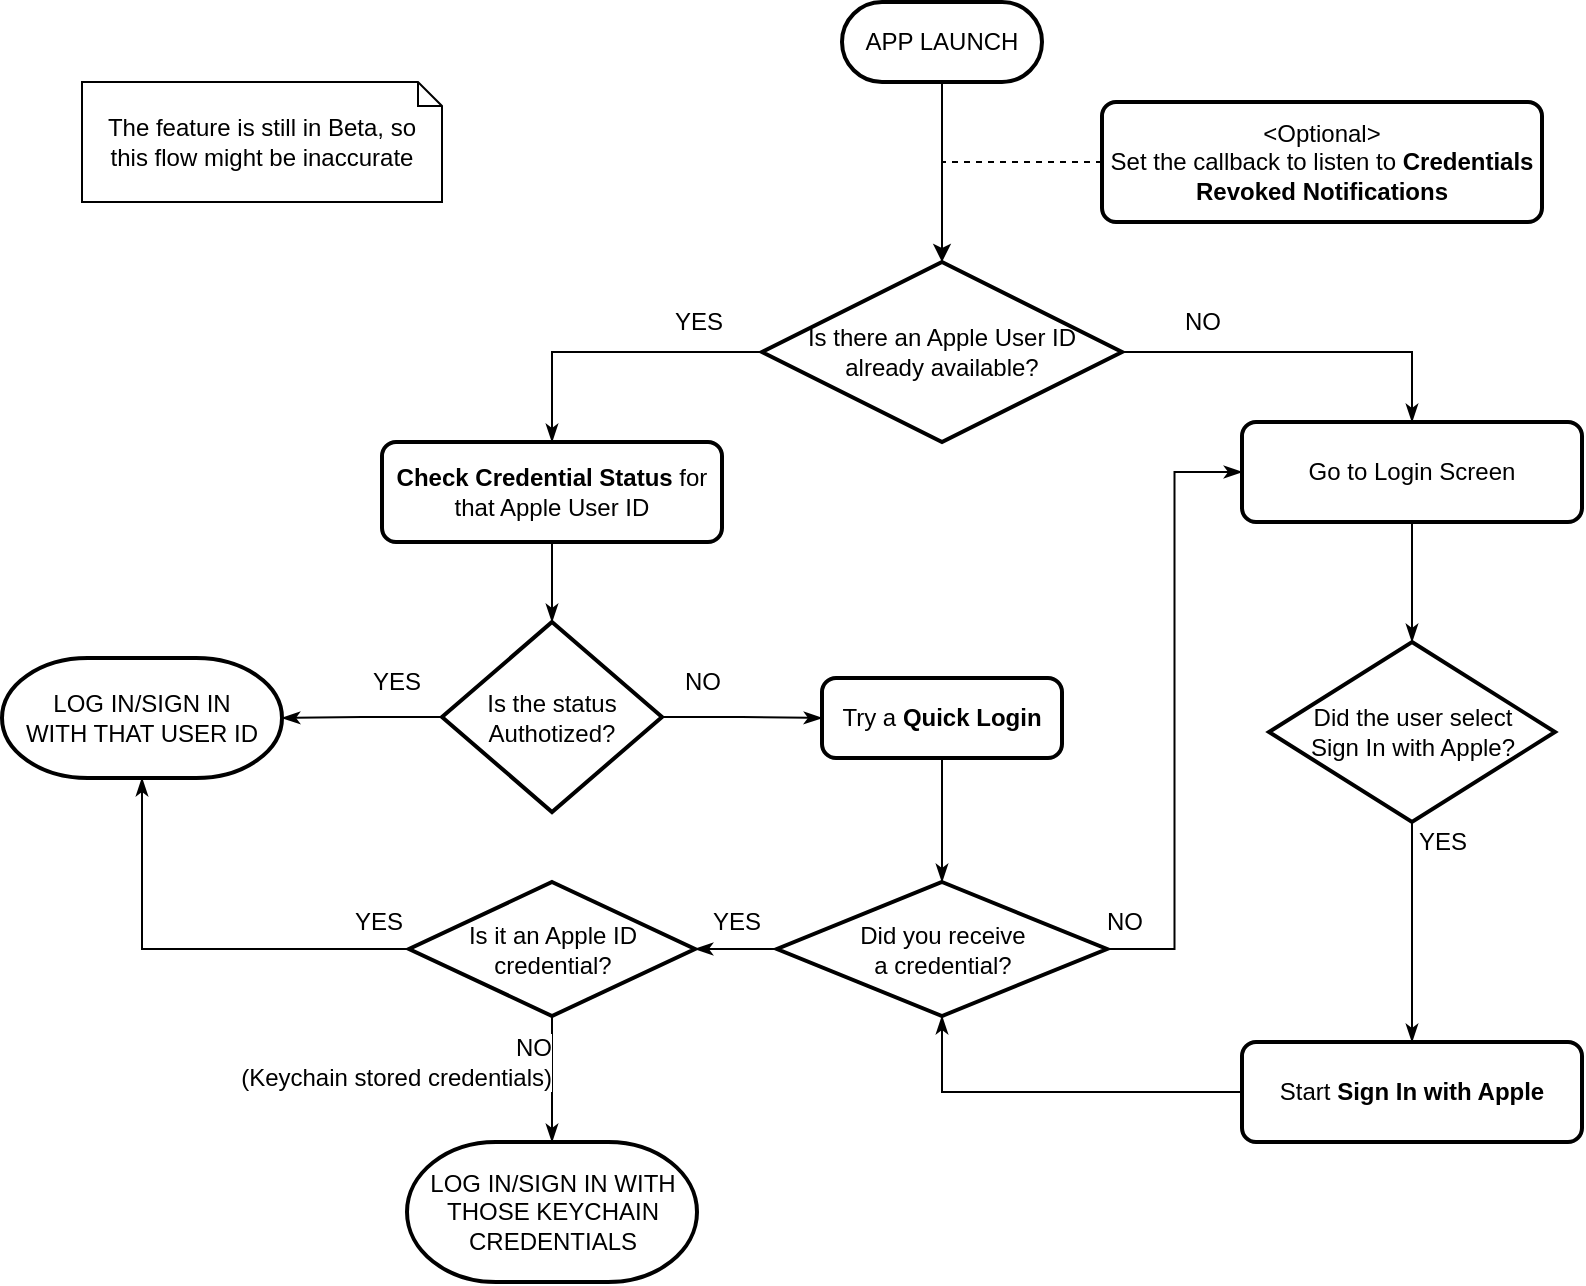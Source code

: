 <mxfile version="11.1.4" type="device"><diagram id="PaTPEpwkAtuw3edvNfo1" name="Page-1"><mxGraphModel dx="2253" dy="850" grid="1" gridSize="10" guides="1" tooltips="1" connect="1" arrows="1" fold="1" page="1" pageScale="1" pageWidth="827" pageHeight="1169" math="0" shadow="0"><root><mxCell id="0"/><mxCell id="1" parent="0"/><mxCell id="sM9uoIBcVEEoYpnFSbL5-15" style="edgeStyle=orthogonalEdgeStyle;rounded=0;orthogonalLoop=1;jettySize=auto;html=1;exitX=0;exitY=0.5;exitDx=0;exitDy=0;exitPerimeter=0;entryX=0.5;entryY=0;entryDx=0;entryDy=0;endArrow=classicThin;endFill=1;" edge="1" parent="1" source="sM9uoIBcVEEoYpnFSbL5-9" target="sM9uoIBcVEEoYpnFSbL5-14"><mxGeometry relative="1" as="geometry"/></mxCell><mxCell id="sM9uoIBcVEEoYpnFSbL5-16" value="YES" style="text;html=1;resizable=0;points=[];align=center;verticalAlign=middle;labelBackgroundColor=#ffffff;" vertex="1" connectable="0" parent="sM9uoIBcVEEoYpnFSbL5-15"><mxGeometry x="0.314" y="-1" relative="1" as="geometry"><mxPoint x="66.5" y="-14" as="offset"/></mxGeometry></mxCell><mxCell id="sM9uoIBcVEEoYpnFSbL5-49" style="edgeStyle=orthogonalEdgeStyle;rounded=0;orthogonalLoop=1;jettySize=auto;html=1;entryX=0.5;entryY=0;entryDx=0;entryDy=0;endArrow=classicThin;endFill=1;" edge="1" parent="1" source="sM9uoIBcVEEoYpnFSbL5-9" target="sM9uoIBcVEEoYpnFSbL5-40"><mxGeometry relative="1" as="geometry"/></mxCell><mxCell id="sM9uoIBcVEEoYpnFSbL5-50" value="NO" style="text;html=1;resizable=0;points=[];align=center;verticalAlign=middle;labelBackgroundColor=#ffffff;" vertex="1" connectable="0" parent="sM9uoIBcVEEoYpnFSbL5-49"><mxGeometry x="-0.611" relative="1" as="geometry"><mxPoint x="5" y="-15" as="offset"/></mxGeometry></mxCell><mxCell id="sM9uoIBcVEEoYpnFSbL5-9" value="&lt;div&gt;Is there an Apple User ID&lt;/div&gt;&lt;div&gt;already available?&lt;/div&gt;" style="strokeWidth=2;html=1;shape=mxgraph.flowchart.decision;whiteSpace=wrap;" vertex="1" parent="1"><mxGeometry x="250" y="170" width="180" height="90" as="geometry"/></mxCell><mxCell id="sM9uoIBcVEEoYpnFSbL5-11" style="edgeStyle=orthogonalEdgeStyle;rounded=0;orthogonalLoop=1;jettySize=auto;html=1;entryX=0.5;entryY=0;entryDx=0;entryDy=0;entryPerimeter=0;" edge="1" parent="1" source="sM9uoIBcVEEoYpnFSbL5-10" target="sM9uoIBcVEEoYpnFSbL5-9"><mxGeometry relative="1" as="geometry"/></mxCell><mxCell id="sM9uoIBcVEEoYpnFSbL5-10" value="APP LAUNCH" style="rounded=1;whiteSpace=wrap;html=1;absoluteArcSize=1;arcSize=60;strokeWidth=2;" vertex="1" parent="1"><mxGeometry x="290" y="40" width="100" height="40" as="geometry"/></mxCell><mxCell id="sM9uoIBcVEEoYpnFSbL5-13" style="edgeStyle=orthogonalEdgeStyle;rounded=0;orthogonalLoop=1;jettySize=auto;html=1;dashed=1;endArrow=none;endFill=0;" edge="1" parent="1" source="sM9uoIBcVEEoYpnFSbL5-12"><mxGeometry relative="1" as="geometry"><mxPoint x="340" y="120" as="targetPoint"/></mxGeometry></mxCell><mxCell id="sM9uoIBcVEEoYpnFSbL5-12" value="&lt;div&gt;&amp;lt;Optional&amp;gt;&lt;/div&gt;&lt;div&gt;Set the callback to listen to &lt;b&gt;Credentials Revoked Notifications&lt;/b&gt;&lt;br&gt;&lt;/div&gt;" style="rounded=1;whiteSpace=wrap;html=1;absoluteArcSize=1;arcSize=14;strokeWidth=2;" vertex="1" parent="1"><mxGeometry x="420" y="90" width="220" height="60" as="geometry"/></mxCell><mxCell id="sM9uoIBcVEEoYpnFSbL5-18" style="edgeStyle=orthogonalEdgeStyle;rounded=0;orthogonalLoop=1;jettySize=auto;html=1;exitX=0.5;exitY=1;exitDx=0;exitDy=0;entryX=0.5;entryY=0;entryDx=0;entryDy=0;entryPerimeter=0;endArrow=classicThin;endFill=1;" edge="1" parent="1" source="sM9uoIBcVEEoYpnFSbL5-14" target="sM9uoIBcVEEoYpnFSbL5-17"><mxGeometry relative="1" as="geometry"/></mxCell><mxCell id="sM9uoIBcVEEoYpnFSbL5-14" value="&lt;b&gt;Check Credential Status&lt;/b&gt; for that Apple User ID" style="rounded=1;whiteSpace=wrap;html=1;absoluteArcSize=1;arcSize=14;strokeWidth=2;" vertex="1" parent="1"><mxGeometry x="60" y="260" width="170" height="50" as="geometry"/></mxCell><mxCell id="sM9uoIBcVEEoYpnFSbL5-19" style="edgeStyle=orthogonalEdgeStyle;rounded=0;orthogonalLoop=1;jettySize=auto;html=1;exitX=0;exitY=0.5;exitDx=0;exitDy=0;exitPerimeter=0;endArrow=classicThin;endFill=1;" edge="1" parent="1" source="sM9uoIBcVEEoYpnFSbL5-17" target="sM9uoIBcVEEoYpnFSbL5-20"><mxGeometry relative="1" as="geometry"><mxPoint x="-60" y="398" as="targetPoint"/></mxGeometry></mxCell><mxCell id="sM9uoIBcVEEoYpnFSbL5-21" value="YES" style="text;html=1;resizable=0;points=[];align=center;verticalAlign=middle;labelBackgroundColor=#ffffff;" vertex="1" connectable="0" parent="sM9uoIBcVEEoYpnFSbL5-19"><mxGeometry x="-0.4" y="2" relative="1" as="geometry"><mxPoint x="1" y="-20" as="offset"/></mxGeometry></mxCell><mxCell id="sM9uoIBcVEEoYpnFSbL5-25" style="edgeStyle=orthogonalEdgeStyle;rounded=0;orthogonalLoop=1;jettySize=auto;html=1;endArrow=classicThin;endFill=1;" edge="1" parent="1" source="sM9uoIBcVEEoYpnFSbL5-17" target="sM9uoIBcVEEoYpnFSbL5-22"><mxGeometry relative="1" as="geometry"/></mxCell><mxCell id="sM9uoIBcVEEoYpnFSbL5-26" value="&lt;div&gt;NO&lt;/div&gt;" style="text;html=1;resizable=0;points=[];align=center;verticalAlign=middle;labelBackgroundColor=#ffffff;" vertex="1" connectable="0" parent="sM9uoIBcVEEoYpnFSbL5-25"><mxGeometry x="-0.6" y="4" relative="1" as="geometry"><mxPoint x="4" y="-13.5" as="offset"/></mxGeometry></mxCell><mxCell id="sM9uoIBcVEEoYpnFSbL5-17" value="&lt;div&gt;Is the status&lt;/div&gt;&lt;div&gt;Authotized?&lt;/div&gt;" style="strokeWidth=2;html=1;shape=mxgraph.flowchart.decision;whiteSpace=wrap;" vertex="1" parent="1"><mxGeometry x="90" y="350" width="110" height="95" as="geometry"/></mxCell><mxCell id="sM9uoIBcVEEoYpnFSbL5-20" value="&lt;div&gt;LOG IN/SIGN IN&lt;/div&gt;&lt;div&gt;WITH THAT USER ID&lt;br&gt;&lt;/div&gt;" style="strokeWidth=2;html=1;shape=mxgraph.flowchart.terminator;whiteSpace=wrap;" vertex="1" parent="1"><mxGeometry x="-130" y="368" width="140" height="60" as="geometry"/></mxCell><mxCell id="sM9uoIBcVEEoYpnFSbL5-27" style="edgeStyle=orthogonalEdgeStyle;rounded=0;orthogonalLoop=1;jettySize=auto;html=1;entryX=0.5;entryY=0;entryDx=0;entryDy=0;entryPerimeter=0;endArrow=classicThin;endFill=1;" edge="1" parent="1" source="sM9uoIBcVEEoYpnFSbL5-22" target="sM9uoIBcVEEoYpnFSbL5-24"><mxGeometry relative="1" as="geometry"/></mxCell><mxCell id="sM9uoIBcVEEoYpnFSbL5-22" value="Try a &lt;b&gt;Quick Login&lt;/b&gt;" style="rounded=1;whiteSpace=wrap;html=1;absoluteArcSize=1;arcSize=14;strokeWidth=2;" vertex="1" parent="1"><mxGeometry x="280" y="378" width="120" height="40" as="geometry"/></mxCell><mxCell id="sM9uoIBcVEEoYpnFSbL5-33" style="edgeStyle=orthogonalEdgeStyle;rounded=0;orthogonalLoop=1;jettySize=auto;html=1;entryX=1;entryY=0.5;entryDx=0;entryDy=0;entryPerimeter=0;endArrow=classicThin;endFill=1;" edge="1" parent="1" source="sM9uoIBcVEEoYpnFSbL5-24" target="sM9uoIBcVEEoYpnFSbL5-32"><mxGeometry relative="1" as="geometry"/></mxCell><mxCell id="sM9uoIBcVEEoYpnFSbL5-34" value="YES" style="text;html=1;resizable=0;points=[];align=center;verticalAlign=middle;labelBackgroundColor=#ffffff;" vertex="1" connectable="0" parent="sM9uoIBcVEEoYpnFSbL5-33"><mxGeometry x="0.012" y="12" relative="1" as="geometry"><mxPoint x="-0.5" y="-26" as="offset"/></mxGeometry></mxCell><mxCell id="sM9uoIBcVEEoYpnFSbL5-45" style="edgeStyle=orthogonalEdgeStyle;rounded=0;orthogonalLoop=1;jettySize=auto;html=1;entryX=0;entryY=0.5;entryDx=0;entryDy=0;endArrow=classicThin;endFill=1;" edge="1" parent="1" source="sM9uoIBcVEEoYpnFSbL5-24" target="sM9uoIBcVEEoYpnFSbL5-40"><mxGeometry relative="1" as="geometry"/></mxCell><mxCell id="sM9uoIBcVEEoYpnFSbL5-46" value="NO" style="text;html=1;resizable=0;points=[];align=center;verticalAlign=middle;labelBackgroundColor=#ffffff;" vertex="1" connectable="0" parent="sM9uoIBcVEEoYpnFSbL5-45"><mxGeometry x="-0.827" relative="1" as="geometry"><mxPoint x="-18.5" y="-14" as="offset"/></mxGeometry></mxCell><mxCell id="sM9uoIBcVEEoYpnFSbL5-24" value="&lt;div&gt;Did you receive&lt;/div&gt;&lt;div&gt;a credential?&lt;/div&gt;" style="strokeWidth=2;html=1;shape=mxgraph.flowchart.decision;whiteSpace=wrap;" vertex="1" parent="1"><mxGeometry x="257.5" y="480" width="165" height="67" as="geometry"/></mxCell><mxCell id="sM9uoIBcVEEoYpnFSbL5-36" style="edgeStyle=orthogonalEdgeStyle;rounded=0;orthogonalLoop=1;jettySize=auto;html=1;entryX=0.5;entryY=0;entryDx=0;entryDy=0;entryPerimeter=0;endArrow=classicThin;endFill=1;" edge="1" parent="1" source="sM9uoIBcVEEoYpnFSbL5-32" target="sM9uoIBcVEEoYpnFSbL5-35"><mxGeometry relative="1" as="geometry"/></mxCell><mxCell id="sM9uoIBcVEEoYpnFSbL5-39" value="&lt;div&gt;NO&lt;/div&gt;&lt;div&gt;(Keychain stored credentials)&lt;/div&gt;" style="text;html=1;resizable=0;points=[];align=right;verticalAlign=middle;labelBackgroundColor=#ffffff;" vertex="1" connectable="0" parent="sM9uoIBcVEEoYpnFSbL5-36"><mxGeometry x="-0.333" y="1" relative="1" as="geometry"><mxPoint x="-1" y="2" as="offset"/></mxGeometry></mxCell><mxCell id="sM9uoIBcVEEoYpnFSbL5-37" style="edgeStyle=orthogonalEdgeStyle;rounded=0;orthogonalLoop=1;jettySize=auto;html=1;entryX=0.5;entryY=1;entryDx=0;entryDy=0;entryPerimeter=0;endArrow=classicThin;endFill=1;" edge="1" parent="1" source="sM9uoIBcVEEoYpnFSbL5-32" target="sM9uoIBcVEEoYpnFSbL5-20"><mxGeometry relative="1" as="geometry"/></mxCell><mxCell id="sM9uoIBcVEEoYpnFSbL5-38" value="YES" style="text;html=1;resizable=0;points=[];align=center;verticalAlign=middle;labelBackgroundColor=#ffffff;" vertex="1" connectable="0" parent="sM9uoIBcVEEoYpnFSbL5-37"><mxGeometry x="-0.825" y="1" relative="1" as="geometry"><mxPoint x="3.5" y="-15" as="offset"/></mxGeometry></mxCell><mxCell id="sM9uoIBcVEEoYpnFSbL5-32" value="&lt;div&gt;Is it an Apple ID&lt;/div&gt;&lt;div&gt;credential?&lt;/div&gt;" style="strokeWidth=2;html=1;shape=mxgraph.flowchart.decision;whiteSpace=wrap;" vertex="1" parent="1"><mxGeometry x="73.5" y="480" width="143" height="67" as="geometry"/></mxCell><mxCell id="sM9uoIBcVEEoYpnFSbL5-35" value="LOG IN/SIGN IN WITH THOSE KEYCHAIN CREDENTIALS" style="strokeWidth=2;html=1;shape=mxgraph.flowchart.terminator;whiteSpace=wrap;" vertex="1" parent="1"><mxGeometry x="72.5" y="610" width="145" height="70" as="geometry"/></mxCell><mxCell id="sM9uoIBcVEEoYpnFSbL5-47" style="edgeStyle=orthogonalEdgeStyle;rounded=0;orthogonalLoop=1;jettySize=auto;html=1;entryX=0.5;entryY=0;entryDx=0;entryDy=0;entryPerimeter=0;endArrow=classicThin;endFill=1;" edge="1" parent="1" source="sM9uoIBcVEEoYpnFSbL5-40" target="sM9uoIBcVEEoYpnFSbL5-41"><mxGeometry relative="1" as="geometry"/></mxCell><mxCell id="sM9uoIBcVEEoYpnFSbL5-40" value="Go to Login Screen" style="rounded=1;whiteSpace=wrap;html=1;absoluteArcSize=1;arcSize=14;strokeWidth=2;" vertex="1" parent="1"><mxGeometry x="490" y="250" width="170" height="50" as="geometry"/></mxCell><mxCell id="sM9uoIBcVEEoYpnFSbL5-48" style="edgeStyle=orthogonalEdgeStyle;rounded=0;orthogonalLoop=1;jettySize=auto;html=1;entryX=0.5;entryY=0;entryDx=0;entryDy=0;endArrow=classicThin;endFill=1;" edge="1" parent="1" source="sM9uoIBcVEEoYpnFSbL5-41" target="sM9uoIBcVEEoYpnFSbL5-43"><mxGeometry relative="1" as="geometry"/></mxCell><mxCell id="sM9uoIBcVEEoYpnFSbL5-52" value="YES" style="text;html=1;resizable=0;points=[];align=center;verticalAlign=middle;labelBackgroundColor=#ffffff;" vertex="1" connectable="0" parent="sM9uoIBcVEEoYpnFSbL5-48"><mxGeometry x="0.218" y="1" relative="1" as="geometry"><mxPoint x="14" y="-57" as="offset"/></mxGeometry></mxCell><mxCell id="sM9uoIBcVEEoYpnFSbL5-41" value="&lt;div&gt;Did the user select&lt;/div&gt;&lt;div&gt;Sign In with Apple?&lt;br&gt;&lt;/div&gt;" style="strokeWidth=2;html=1;shape=mxgraph.flowchart.decision;whiteSpace=wrap;" vertex="1" parent="1"><mxGeometry x="503.5" y="360" width="143" height="90" as="geometry"/></mxCell><mxCell id="sM9uoIBcVEEoYpnFSbL5-51" style="edgeStyle=orthogonalEdgeStyle;rounded=0;orthogonalLoop=1;jettySize=auto;html=1;entryX=0.5;entryY=1;entryDx=0;entryDy=0;entryPerimeter=0;endArrow=classicThin;endFill=1;" edge="1" parent="1" source="sM9uoIBcVEEoYpnFSbL5-43" target="sM9uoIBcVEEoYpnFSbL5-24"><mxGeometry relative="1" as="geometry"/></mxCell><mxCell id="sM9uoIBcVEEoYpnFSbL5-43" value="Start &lt;b&gt;Sign In with Apple&lt;/b&gt;" style="rounded=1;whiteSpace=wrap;html=1;absoluteArcSize=1;arcSize=14;strokeWidth=2;" vertex="1" parent="1"><mxGeometry x="490" y="560" width="170" height="50" as="geometry"/></mxCell><mxCell id="sM9uoIBcVEEoYpnFSbL5-54" value="The feature is still in Beta, so this flow might be inaccurate" style="shape=note;whiteSpace=wrap;html=1;size=12;verticalAlign=middle;align=center;spacingTop=10;spacingLeft=10;spacingRight=10;spacingBottom=10;" vertex="1" parent="1"><mxGeometry x="-90" y="80" width="180" height="60" as="geometry"/></mxCell></root></mxGraphModel></diagram></mxfile>